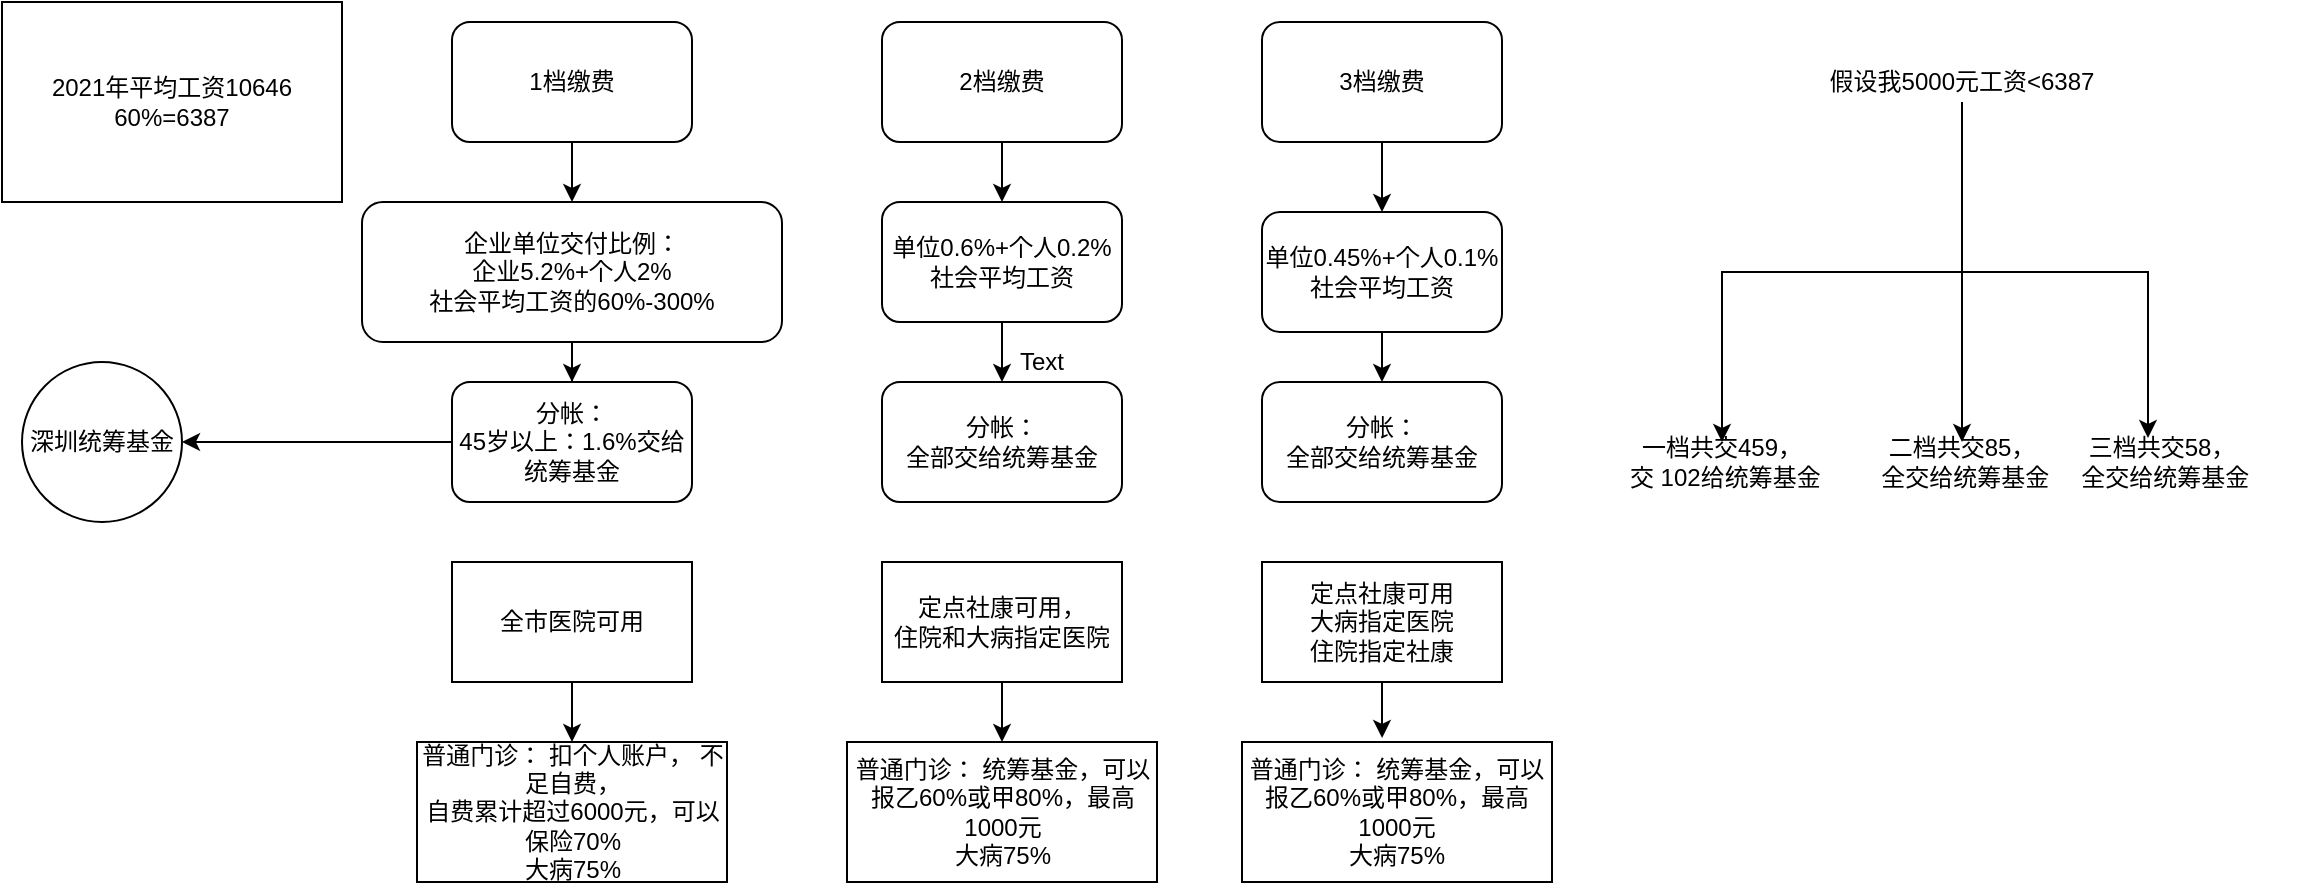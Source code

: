 <mxfile version="14.5.10" type="github">
  <diagram id="o2VEdjW7OoEFsRTBcr2T" name="Page-1">
    <mxGraphModel dx="1060" dy="450" grid="1" gridSize="10" guides="1" tooltips="1" connect="1" arrows="1" fold="1" page="1" pageScale="1" pageWidth="827" pageHeight="1169" math="0" shadow="0">
      <root>
        <mxCell id="0" />
        <mxCell id="1" parent="0" />
        <mxCell id="iJKlbjhyEHsgSuVDmAra-1" value="深圳统筹基金" style="ellipse;whiteSpace=wrap;html=1;aspect=fixed;" vertex="1" parent="1">
          <mxGeometry x="20" y="190" width="80" height="80" as="geometry" />
        </mxCell>
        <mxCell id="iJKlbjhyEHsgSuVDmAra-4" value="" style="edgeStyle=orthogonalEdgeStyle;rounded=0;orthogonalLoop=1;jettySize=auto;html=1;" edge="1" parent="1" source="iJKlbjhyEHsgSuVDmAra-2" target="iJKlbjhyEHsgSuVDmAra-3">
          <mxGeometry relative="1" as="geometry" />
        </mxCell>
        <mxCell id="iJKlbjhyEHsgSuVDmAra-2" value="1档缴费" style="rounded=1;whiteSpace=wrap;html=1;" vertex="1" parent="1">
          <mxGeometry x="235" y="20" width="120" height="60" as="geometry" />
        </mxCell>
        <mxCell id="iJKlbjhyEHsgSuVDmAra-6" value="" style="edgeStyle=orthogonalEdgeStyle;rounded=0;orthogonalLoop=1;jettySize=auto;html=1;" edge="1" parent="1" source="iJKlbjhyEHsgSuVDmAra-3" target="iJKlbjhyEHsgSuVDmAra-5">
          <mxGeometry relative="1" as="geometry" />
        </mxCell>
        <mxCell id="iJKlbjhyEHsgSuVDmAra-3" value="企业单位交付比例：&lt;br&gt;企业5.2%+个人2%&lt;br&gt;社会平均工资的60%-300%&lt;br&gt;" style="rounded=1;whiteSpace=wrap;html=1;" vertex="1" parent="1">
          <mxGeometry x="190" y="110" width="210" height="70" as="geometry" />
        </mxCell>
        <mxCell id="iJKlbjhyEHsgSuVDmAra-9" style="edgeStyle=orthogonalEdgeStyle;rounded=0;orthogonalLoop=1;jettySize=auto;html=1;entryX=1;entryY=0.5;entryDx=0;entryDy=0;" edge="1" parent="1" source="iJKlbjhyEHsgSuVDmAra-5" target="iJKlbjhyEHsgSuVDmAra-1">
          <mxGeometry relative="1" as="geometry" />
        </mxCell>
        <mxCell id="iJKlbjhyEHsgSuVDmAra-5" value="分帐：&lt;br&gt;45岁以上：1.6%交给统筹基金" style="whiteSpace=wrap;html=1;rounded=1;" vertex="1" parent="1">
          <mxGeometry x="235" y="200" width="120" height="60" as="geometry" />
        </mxCell>
        <mxCell id="iJKlbjhyEHsgSuVDmAra-12" value="" style="edgeStyle=orthogonalEdgeStyle;rounded=0;orthogonalLoop=1;jettySize=auto;html=1;" edge="1" parent="1" source="iJKlbjhyEHsgSuVDmAra-10" target="iJKlbjhyEHsgSuVDmAra-11">
          <mxGeometry relative="1" as="geometry" />
        </mxCell>
        <mxCell id="iJKlbjhyEHsgSuVDmAra-10" value="2档缴费" style="rounded=1;whiteSpace=wrap;html=1;" vertex="1" parent="1">
          <mxGeometry x="450" y="20" width="120" height="60" as="geometry" />
        </mxCell>
        <mxCell id="iJKlbjhyEHsgSuVDmAra-15" value="" style="edgeStyle=orthogonalEdgeStyle;rounded=0;orthogonalLoop=1;jettySize=auto;html=1;" edge="1" parent="1" source="iJKlbjhyEHsgSuVDmAra-11" target="iJKlbjhyEHsgSuVDmAra-14">
          <mxGeometry relative="1" as="geometry" />
        </mxCell>
        <mxCell id="iJKlbjhyEHsgSuVDmAra-11" value="单位0.6%+个人0.2%&lt;br&gt;社会平均工资" style="whiteSpace=wrap;html=1;rounded=1;" vertex="1" parent="1">
          <mxGeometry x="450" y="110" width="120" height="60" as="geometry" />
        </mxCell>
        <mxCell id="iJKlbjhyEHsgSuVDmAra-14" value="&lt;span&gt;分帐：&lt;/span&gt;&lt;br&gt;&lt;span&gt;全部交给统筹基金&lt;/span&gt;" style="whiteSpace=wrap;html=1;rounded=1;" vertex="1" parent="1">
          <mxGeometry x="450" y="200" width="120" height="60" as="geometry" />
        </mxCell>
        <mxCell id="iJKlbjhyEHsgSuVDmAra-18" value="" style="edgeStyle=orthogonalEdgeStyle;rounded=0;orthogonalLoop=1;jettySize=auto;html=1;" edge="1" parent="1" source="iJKlbjhyEHsgSuVDmAra-16" target="iJKlbjhyEHsgSuVDmAra-17">
          <mxGeometry relative="1" as="geometry" />
        </mxCell>
        <mxCell id="iJKlbjhyEHsgSuVDmAra-16" value="3档缴费" style="rounded=1;whiteSpace=wrap;html=1;" vertex="1" parent="1">
          <mxGeometry x="640" y="20" width="120" height="60" as="geometry" />
        </mxCell>
        <mxCell id="iJKlbjhyEHsgSuVDmAra-20" value="" style="edgeStyle=orthogonalEdgeStyle;rounded=0;orthogonalLoop=1;jettySize=auto;html=1;" edge="1" parent="1" source="iJKlbjhyEHsgSuVDmAra-17" target="iJKlbjhyEHsgSuVDmAra-19">
          <mxGeometry relative="1" as="geometry" />
        </mxCell>
        <mxCell id="iJKlbjhyEHsgSuVDmAra-17" value="&lt;span&gt;单位0.45%+个人0.1%&lt;br&gt;&lt;/span&gt;社会平均工资&lt;span&gt;&lt;br&gt;&lt;/span&gt;" style="whiteSpace=wrap;html=1;rounded=1;" vertex="1" parent="1">
          <mxGeometry x="640" y="115" width="120" height="60" as="geometry" />
        </mxCell>
        <mxCell id="iJKlbjhyEHsgSuVDmAra-19" value="&lt;span&gt;分帐：&lt;/span&gt;&lt;br&gt;&lt;span&gt;全部交给统筹基金&lt;/span&gt;" style="whiteSpace=wrap;html=1;rounded=1;" vertex="1" parent="1">
          <mxGeometry x="640" y="200" width="120" height="60" as="geometry" />
        </mxCell>
        <mxCell id="iJKlbjhyEHsgSuVDmAra-25" value="" style="edgeStyle=orthogonalEdgeStyle;rounded=0;orthogonalLoop=1;jettySize=auto;html=1;" edge="1" parent="1" source="iJKlbjhyEHsgSuVDmAra-21" target="iJKlbjhyEHsgSuVDmAra-24">
          <mxGeometry relative="1" as="geometry" />
        </mxCell>
        <mxCell id="iJKlbjhyEHsgSuVDmAra-21" value="全市医院可用" style="rounded=0;whiteSpace=wrap;html=1;" vertex="1" parent="1">
          <mxGeometry x="235" y="290" width="120" height="60" as="geometry" />
        </mxCell>
        <mxCell id="iJKlbjhyEHsgSuVDmAra-30" style="edgeStyle=orthogonalEdgeStyle;rounded=0;orthogonalLoop=1;jettySize=auto;html=1;entryX=0.5;entryY=0;entryDx=0;entryDy=0;" edge="1" parent="1" source="iJKlbjhyEHsgSuVDmAra-22" target="iJKlbjhyEHsgSuVDmAra-29">
          <mxGeometry relative="1" as="geometry" />
        </mxCell>
        <mxCell id="iJKlbjhyEHsgSuVDmAra-22" value="定点社康可用，&lt;br&gt;住院和大病指定医院" style="rounded=0;whiteSpace=wrap;html=1;" vertex="1" parent="1">
          <mxGeometry x="450" y="290" width="120" height="60" as="geometry" />
        </mxCell>
        <mxCell id="iJKlbjhyEHsgSuVDmAra-27" style="edgeStyle=orthogonalEdgeStyle;rounded=0;orthogonalLoop=1;jettySize=auto;html=1;entryX=0.452;entryY=-0.029;entryDx=0;entryDy=0;entryPerimeter=0;" edge="1" parent="1" source="iJKlbjhyEHsgSuVDmAra-23" target="iJKlbjhyEHsgSuVDmAra-26">
          <mxGeometry relative="1" as="geometry" />
        </mxCell>
        <mxCell id="iJKlbjhyEHsgSuVDmAra-23" value="定点社康可用&lt;br&gt;大病指定医院&lt;br&gt;住院指定社康" style="rounded=0;whiteSpace=wrap;html=1;" vertex="1" parent="1">
          <mxGeometry x="640" y="290" width="120" height="60" as="geometry" />
        </mxCell>
        <mxCell id="iJKlbjhyEHsgSuVDmAra-24" value="普通门诊： 扣个人账户， 不足自费，&lt;br&gt;自费累计超过6000元，可以保险70%&lt;br&gt;大病75%" style="whiteSpace=wrap;html=1;rounded=0;" vertex="1" parent="1">
          <mxGeometry x="217.5" y="380" width="155" height="70" as="geometry" />
        </mxCell>
        <mxCell id="iJKlbjhyEHsgSuVDmAra-26" value="普通门诊： 统筹基金，可以报乙60%或甲80%，最高1000元&lt;br&gt;大病75%" style="whiteSpace=wrap;html=1;rounded=0;" vertex="1" parent="1">
          <mxGeometry x="630" y="380" width="155" height="70" as="geometry" />
        </mxCell>
        <mxCell id="iJKlbjhyEHsgSuVDmAra-29" value="普通门诊： 统筹基金，可以报乙60%或甲80%，最高1000元&lt;br&gt;大病75%" style="whiteSpace=wrap;html=1;rounded=0;" vertex="1" parent="1">
          <mxGeometry x="432.5" y="380" width="155" height="70" as="geometry" />
        </mxCell>
        <mxCell id="iJKlbjhyEHsgSuVDmAra-31" value="Text" style="text;html=1;strokeColor=none;fillColor=none;align=center;verticalAlign=middle;whiteSpace=wrap;rounded=0;" vertex="1" parent="1">
          <mxGeometry x="510" y="180" width="40" height="20" as="geometry" />
        </mxCell>
        <mxCell id="iJKlbjhyEHsgSuVDmAra-35" value="" style="edgeStyle=orthogonalEdgeStyle;rounded=0;orthogonalLoop=1;jettySize=auto;html=1;" edge="1" parent="1" source="iJKlbjhyEHsgSuVDmAra-32" target="iJKlbjhyEHsgSuVDmAra-34">
          <mxGeometry relative="1" as="geometry" />
        </mxCell>
        <mxCell id="iJKlbjhyEHsgSuVDmAra-37" style="edgeStyle=orthogonalEdgeStyle;rounded=0;orthogonalLoop=1;jettySize=auto;html=1;" edge="1" parent="1" source="iJKlbjhyEHsgSuVDmAra-32" target="iJKlbjhyEHsgSuVDmAra-36">
          <mxGeometry relative="1" as="geometry" />
        </mxCell>
        <mxCell id="iJKlbjhyEHsgSuVDmAra-39" style="edgeStyle=orthogonalEdgeStyle;rounded=0;orthogonalLoop=1;jettySize=auto;html=1;entryX=0.45;entryY=-0.1;entryDx=0;entryDy=0;entryPerimeter=0;" edge="1" parent="1" source="iJKlbjhyEHsgSuVDmAra-32" target="iJKlbjhyEHsgSuVDmAra-38">
          <mxGeometry relative="1" as="geometry" />
        </mxCell>
        <mxCell id="iJKlbjhyEHsgSuVDmAra-32" value="假设我5000元工资&amp;lt;6387" style="text;html=1;strokeColor=none;fillColor=none;align=center;verticalAlign=middle;whiteSpace=wrap;rounded=0;" vertex="1" parent="1">
          <mxGeometry x="920" y="40" width="140" height="20" as="geometry" />
        </mxCell>
        <mxCell id="iJKlbjhyEHsgSuVDmAra-33" value="&lt;span&gt;2021年平均工资10646&lt;br&gt;60%=6387&lt;br&gt;&lt;/span&gt;" style="rounded=0;whiteSpace=wrap;html=1;" vertex="1" parent="1">
          <mxGeometry x="10" y="10" width="170" height="100" as="geometry" />
        </mxCell>
        <mxCell id="iJKlbjhyEHsgSuVDmAra-34" value="一档共交459，&lt;br&gt;&amp;nbsp;交 102给统筹基金" style="text;html=1;strokeColor=none;fillColor=none;align=center;verticalAlign=middle;whiteSpace=wrap;rounded=0;" vertex="1" parent="1">
          <mxGeometry x="800" y="230" width="140" height="20" as="geometry" />
        </mxCell>
        <mxCell id="iJKlbjhyEHsgSuVDmAra-36" value="二档共交85，&lt;br&gt;&amp;nbsp;全交给统筹基金" style="text;html=1;strokeColor=none;fillColor=none;align=center;verticalAlign=middle;whiteSpace=wrap;rounded=0;" vertex="1" parent="1">
          <mxGeometry x="920" y="230" width="140" height="20" as="geometry" />
        </mxCell>
        <mxCell id="iJKlbjhyEHsgSuVDmAra-38" value="三档共交58，&lt;br&gt;&amp;nbsp;全交给统筹基金" style="text;html=1;strokeColor=none;fillColor=none;align=center;verticalAlign=middle;whiteSpace=wrap;rounded=0;" vertex="1" parent="1">
          <mxGeometry x="1020" y="230" width="140" height="20" as="geometry" />
        </mxCell>
      </root>
    </mxGraphModel>
  </diagram>
</mxfile>
